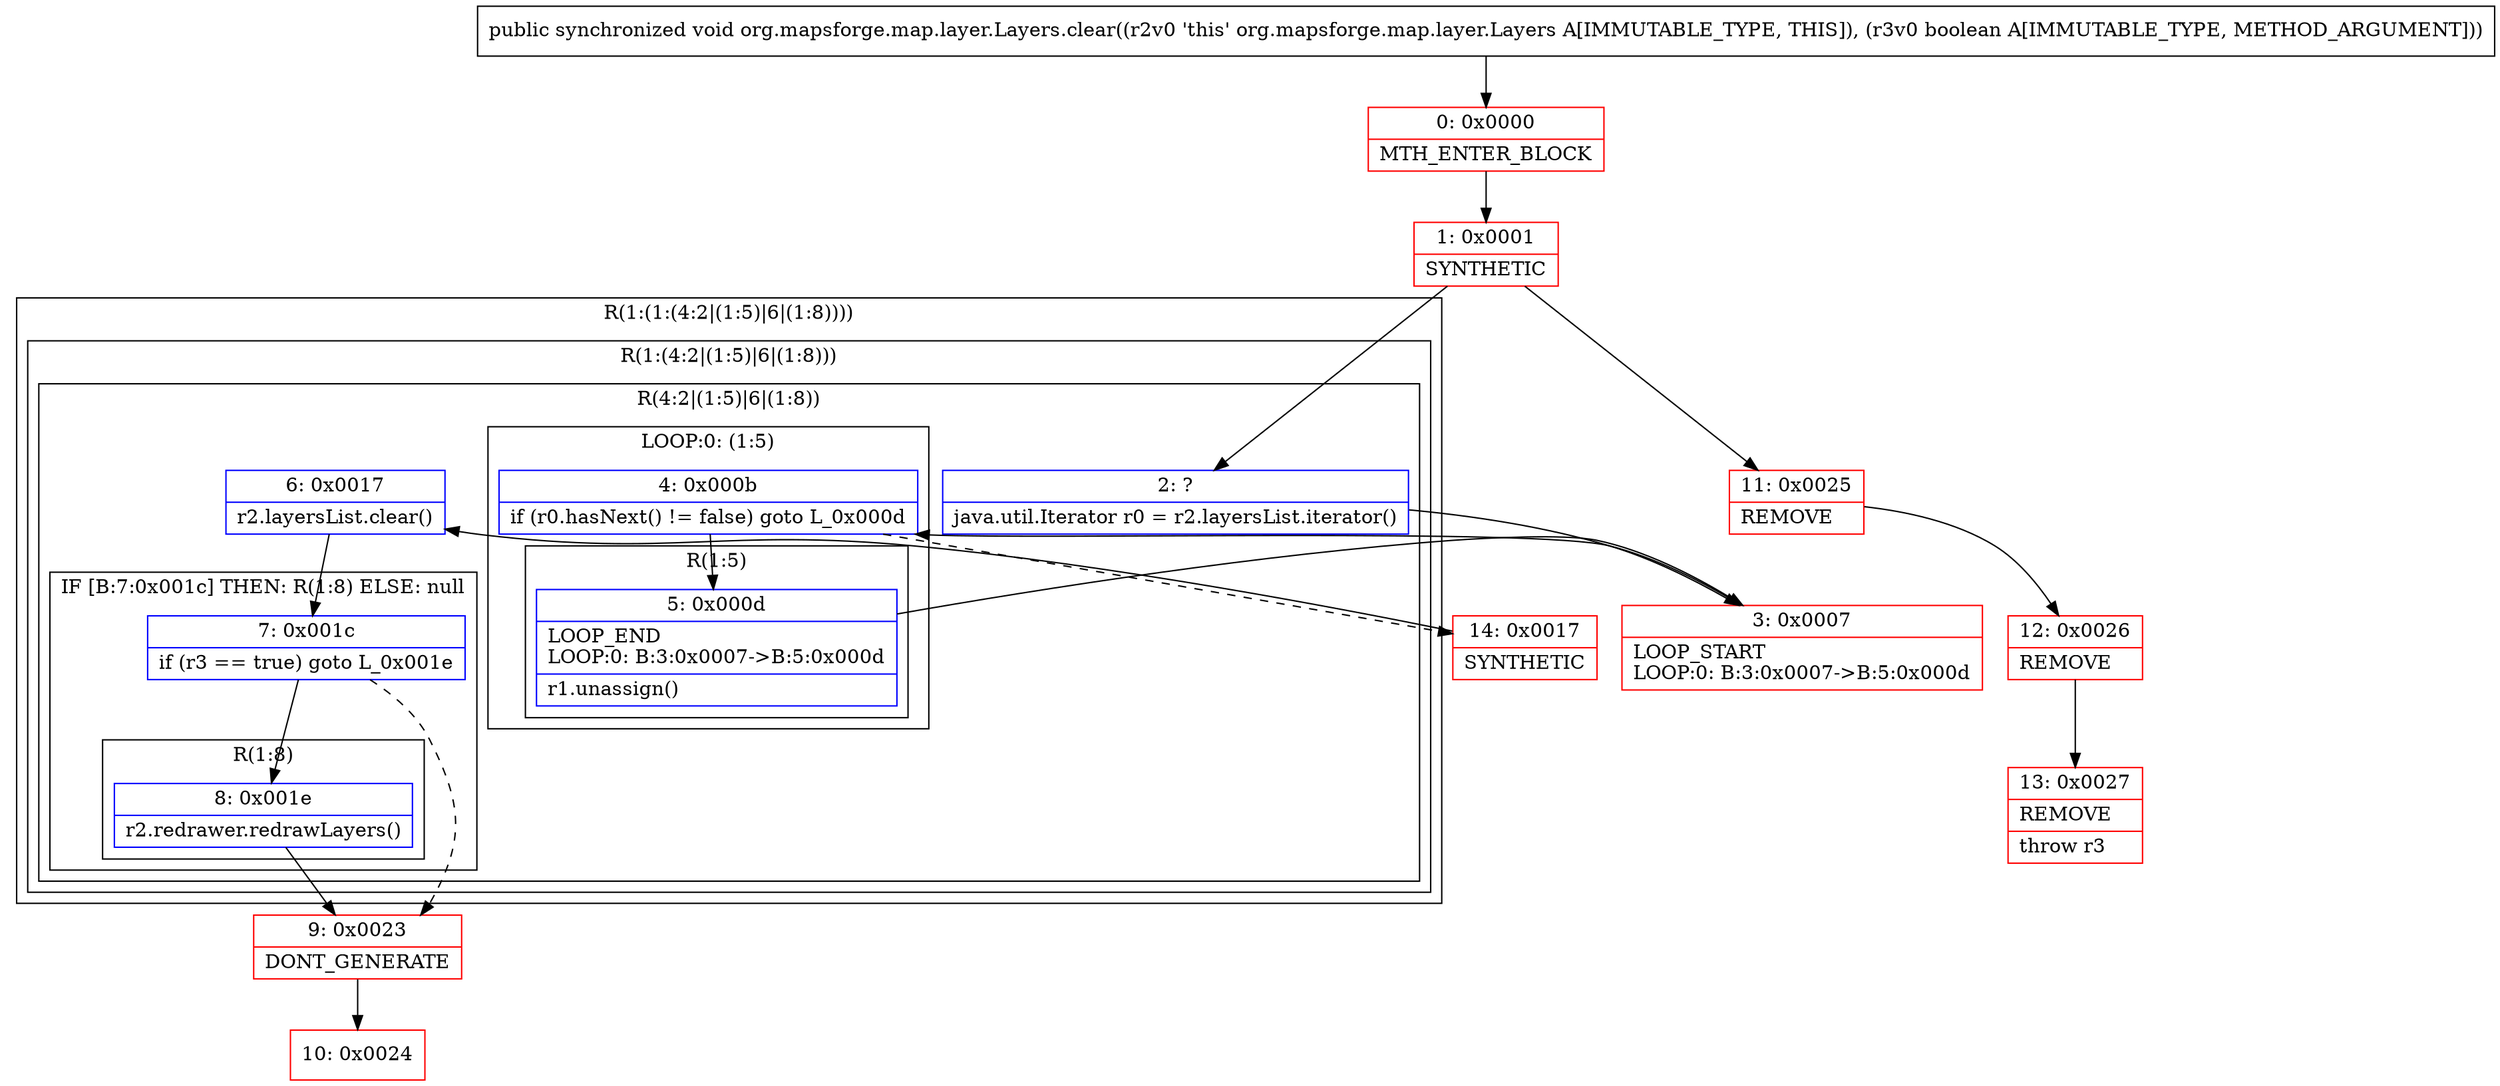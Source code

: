digraph "CFG fororg.mapsforge.map.layer.Layers.clear(Z)V" {
subgraph cluster_Region_579068409 {
label = "R(1:(1:(4:2|(1:5)|6|(1:8))))";
node [shape=record,color=blue];
subgraph cluster_Region_2017791740 {
label = "R(1:(4:2|(1:5)|6|(1:8)))";
node [shape=record,color=blue];
subgraph cluster_Region_22755669 {
label = "R(4:2|(1:5)|6|(1:8))";
node [shape=record,color=blue];
Node_2 [shape=record,label="{2\:\ ?|java.util.Iterator r0 = r2.layersList.iterator()\l}"];
subgraph cluster_LoopRegion_640872396 {
label = "LOOP:0: (1:5)";
node [shape=record,color=blue];
Node_4 [shape=record,label="{4\:\ 0x000b|if (r0.hasNext() != false) goto L_0x000d\l}"];
subgraph cluster_Region_453205722 {
label = "R(1:5)";
node [shape=record,color=blue];
Node_5 [shape=record,label="{5\:\ 0x000d|LOOP_END\lLOOP:0: B:3:0x0007\-\>B:5:0x000d\l|r1.unassign()\l}"];
}
}
Node_6 [shape=record,label="{6\:\ 0x0017|r2.layersList.clear()\l}"];
subgraph cluster_IfRegion_1264681384 {
label = "IF [B:7:0x001c] THEN: R(1:8) ELSE: null";
node [shape=record,color=blue];
Node_7 [shape=record,label="{7\:\ 0x001c|if (r3 == true) goto L_0x001e\l}"];
subgraph cluster_Region_321423360 {
label = "R(1:8)";
node [shape=record,color=blue];
Node_8 [shape=record,label="{8\:\ 0x001e|r2.redrawer.redrawLayers()\l}"];
}
}
}
}
}
Node_0 [shape=record,color=red,label="{0\:\ 0x0000|MTH_ENTER_BLOCK\l}"];
Node_1 [shape=record,color=red,label="{1\:\ 0x0001|SYNTHETIC\l}"];
Node_3 [shape=record,color=red,label="{3\:\ 0x0007|LOOP_START\lLOOP:0: B:3:0x0007\-\>B:5:0x000d\l}"];
Node_9 [shape=record,color=red,label="{9\:\ 0x0023|DONT_GENERATE\l}"];
Node_10 [shape=record,color=red,label="{10\:\ 0x0024}"];
Node_11 [shape=record,color=red,label="{11\:\ 0x0025|REMOVE\l}"];
Node_12 [shape=record,color=red,label="{12\:\ 0x0026|REMOVE\l}"];
Node_13 [shape=record,color=red,label="{13\:\ 0x0027|REMOVE\l|throw r3\l}"];
Node_14 [shape=record,color=red,label="{14\:\ 0x0017|SYNTHETIC\l}"];
MethodNode[shape=record,label="{public synchronized void org.mapsforge.map.layer.Layers.clear((r2v0 'this' org.mapsforge.map.layer.Layers A[IMMUTABLE_TYPE, THIS]), (r3v0 boolean A[IMMUTABLE_TYPE, METHOD_ARGUMENT])) }"];
MethodNode -> Node_0;
Node_2 -> Node_3;
Node_4 -> Node_5;
Node_4 -> Node_14[style=dashed];
Node_5 -> Node_3;
Node_6 -> Node_7;
Node_7 -> Node_8;
Node_7 -> Node_9[style=dashed];
Node_8 -> Node_9;
Node_0 -> Node_1;
Node_1 -> Node_2;
Node_1 -> Node_11;
Node_3 -> Node_4;
Node_9 -> Node_10;
Node_11 -> Node_12;
Node_12 -> Node_13;
Node_14 -> Node_6;
}

